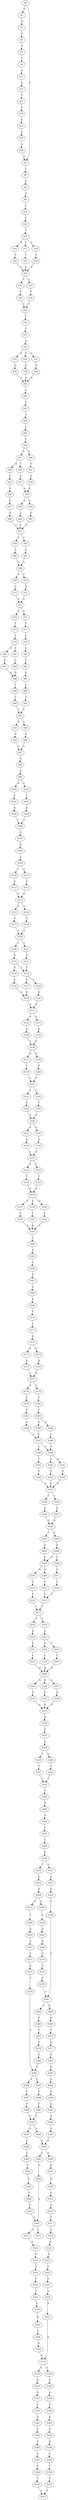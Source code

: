 strict digraph  {
	S0 -> S1 [ label = A ];
	S0 -> S2 [ label = T ];
	S1 -> S3 [ label = G ];
	S2 -> S4 [ label = C ];
	S3 -> S5 [ label = T ];
	S4 -> S6 [ label = G ];
	S5 -> S7 [ label = T ];
	S6 -> S8 [ label = A ];
	S7 -> S9 [ label = C ];
	S8 -> S10 [ label = C ];
	S9 -> S11 [ label = A ];
	S10 -> S12 [ label = C ];
	S11 -> S13 [ label = C ];
	S12 -> S14 [ label = T ];
	S13 -> S15 [ label = T ];
	S14 -> S16 [ label = G ];
	S14 -> S17 [ label = C ];
	S14 -> S18 [ label = T ];
	S15 -> S19 [ label = T ];
	S16 -> S20 [ label = C ];
	S17 -> S21 [ label = C ];
	S18 -> S22 [ label = C ];
	S19 -> S23 [ label = G ];
	S20 -> S24 [ label = C ];
	S21 -> S24 [ label = C ];
	S22 -> S24 [ label = C ];
	S23 -> S25 [ label = C ];
	S24 -> S26 [ label = T ];
	S24 -> S27 [ label = C ];
	S25 -> S28 [ label = A ];
	S26 -> S29 [ label = T ];
	S27 -> S30 [ label = T ];
	S28 -> S2 [ label = T ];
	S29 -> S31 [ label = T ];
	S30 -> S31 [ label = T ];
	S31 -> S32 [ label = C ];
	S32 -> S33 [ label = T ];
	S33 -> S34 [ label = A ];
	S34 -> S35 [ label = A ];
	S34 -> S36 [ label = G ];
	S34 -> S37 [ label = C ];
	S35 -> S38 [ label = G ];
	S36 -> S39 [ label = G ];
	S37 -> S40 [ label = G ];
	S38 -> S41 [ label = G ];
	S39 -> S41 [ label = G ];
	S40 -> S41 [ label = G ];
	S41 -> S42 [ label = G ];
	S42 -> S43 [ label = A ];
	S43 -> S44 [ label = A ];
	S44 -> S45 [ label = C ];
	S45 -> S46 [ label = T ];
	S46 -> S47 [ label = A ];
	S46 -> S48 [ label = G ];
	S47 -> S49 [ label = A ];
	S47 -> S50 [ label = T ];
	S48 -> S51 [ label = C ];
	S49 -> S52 [ label = C ];
	S50 -> S53 [ label = A ];
	S51 -> S54 [ label = A ];
	S52 -> S55 [ label = A ];
	S53 -> S56 [ label = A ];
	S54 -> S56 [ label = A ];
	S55 -> S57 [ label = C ];
	S56 -> S58 [ label = G ];
	S56 -> S59 [ label = A ];
	S57 -> S60 [ label = C ];
	S58 -> S61 [ label = C ];
	S59 -> S62 [ label = C ];
	S60 -> S63 [ label = C ];
	S61 -> S63 [ label = C ];
	S62 -> S63 [ label = C ];
	S63 -> S64 [ label = T ];
	S63 -> S65 [ label = C ];
	S64 -> S66 [ label = A ];
	S65 -> S67 [ label = A ];
	S66 -> S68 [ label = A ];
	S67 -> S68 [ label = A ];
	S68 -> S69 [ label = A ];
	S68 -> S70 [ label = G ];
	S69 -> S71 [ label = A ];
	S70 -> S72 [ label = A ];
	S71 -> S73 [ label = A ];
	S72 -> S73 [ label = A ];
	S73 -> S74 [ label = A ];
	S73 -> S75 [ label = G ];
	S74 -> S76 [ label = T ];
	S75 -> S77 [ label = T ];
	S76 -> S78 [ label = T ];
	S77 -> S79 [ label = C ];
	S78 -> S80 [ label = G ];
	S78 -> S81 [ label = C ];
	S79 -> S82 [ label = C ];
	S80 -> S83 [ label = C ];
	S81 -> S84 [ label = C ];
	S82 -> S85 [ label = T ];
	S83 -> S86 [ label = G ];
	S84 -> S86 [ label = G ];
	S85 -> S87 [ label = A ];
	S86 -> S88 [ label = T ];
	S87 -> S89 [ label = C ];
	S88 -> S90 [ label = T ];
	S89 -> S91 [ label = T ];
	S90 -> S92 [ label = T ];
	S91 -> S92 [ label = T ];
	S92 -> S93 [ label = G ];
	S92 -> S94 [ label = A ];
	S93 -> S95 [ label = G ];
	S94 -> S96 [ label = G ];
	S95 -> S97 [ label = G ];
	S96 -> S97 [ label = G ];
	S97 -> S98 [ label = A ];
	S98 -> S99 [ label = G ];
	S99 -> S100 [ label = A ];
	S99 -> S101 [ label = C ];
	S100 -> S102 [ label = C ];
	S101 -> S103 [ label = T ];
	S102 -> S104 [ label = A ];
	S103 -> S105 [ label = A ];
	S104 -> S106 [ label = T ];
	S105 -> S106 [ label = T ];
	S106 -> S107 [ label = G ];
	S107 -> S108 [ label = G ];
	S108 -> S109 [ label = T ];
	S109 -> S110 [ label = T ];
	S109 -> S111 [ label = C ];
	S110 -> S112 [ label = G ];
	S111 -> S113 [ label = G ];
	S112 -> S114 [ label = G ];
	S113 -> S114 [ label = G ];
	S114 -> S115 [ label = A ];
	S114 -> S116 [ label = T ];
	S115 -> S117 [ label = A ];
	S116 -> S118 [ label = A ];
	S117 -> S119 [ label = G ];
	S118 -> S119 [ label = G ];
	S119 -> S120 [ label = C ];
	S119 -> S121 [ label = T ];
	S120 -> S122 [ label = G ];
	S121 -> S123 [ label = G ];
	S122 -> S124 [ label = A ];
	S122 -> S125 [ label = T ];
	S123 -> S125 [ label = T ];
	S124 -> S126 [ label = A ];
	S125 -> S127 [ label = A ];
	S125 -> S128 [ label = G ];
	S126 -> S129 [ label = A ];
	S127 -> S129 [ label = A ];
	S128 -> S130 [ label = A ];
	S129 -> S131 [ label = A ];
	S130 -> S131 [ label = A ];
	S131 -> S132 [ label = A ];
	S131 -> S133 [ label = G ];
	S132 -> S134 [ label = A ];
	S133 -> S135 [ label = A ];
	S134 -> S136 [ label = G ];
	S135 -> S136 [ label = G ];
	S136 -> S137 [ label = A ];
	S136 -> S138 [ label = G ];
	S137 -> S139 [ label = T ];
	S138 -> S140 [ label = T ];
	S139 -> S141 [ label = C ];
	S140 -> S141 [ label = C ];
	S141 -> S142 [ label = A ];
	S141 -> S143 [ label = C ];
	S142 -> S144 [ label = T ];
	S143 -> S145 [ label = T ];
	S144 -> S146 [ label = A ];
	S145 -> S146 [ label = A ];
	S146 -> S147 [ label = A ];
	S146 -> S148 [ label = G ];
	S147 -> S149 [ label = A ];
	S148 -> S150 [ label = A ];
	S149 -> S151 [ label = C ];
	S150 -> S151 [ label = C ];
	S151 -> S152 [ label = A ];
	S151 -> S153 [ label = T ];
	S152 -> S154 [ label = T ];
	S153 -> S155 [ label = T ];
	S154 -> S156 [ label = G ];
	S155 -> S156 [ label = G ];
	S156 -> S157 [ label = A ];
	S156 -> S158 [ label = C ];
	S156 -> S159 [ label = G ];
	S157 -> S160 [ label = C ];
	S158 -> S161 [ label = C ];
	S159 -> S162 [ label = C ];
	S160 -> S163 [ label = A ];
	S161 -> S163 [ label = A ];
	S162 -> S163 [ label = A ];
	S163 -> S164 [ label = C ];
	S164 -> S165 [ label = A ];
	S165 -> S166 [ label = G ];
	S166 -> S167 [ label = A ];
	S167 -> S168 [ label = G ];
	S168 -> S169 [ label = G ];
	S169 -> S170 [ label = T ];
	S170 -> S171 [ label = T ];
	S171 -> S172 [ label = A ];
	S172 -> S173 [ label = G ];
	S172 -> S174 [ label = A ];
	S173 -> S175 [ label = A ];
	S174 -> S176 [ label = A ];
	S175 -> S177 [ label = G ];
	S176 -> S177 [ label = G ];
	S177 -> S178 [ label = A ];
	S177 -> S179 [ label = G ];
	S178 -> S180 [ label = T ];
	S179 -> S181 [ label = T ];
	S180 -> S182 [ label = T ];
	S181 -> S183 [ label = C ];
	S182 -> S184 [ label = A ];
	S183 -> S185 [ label = A ];
	S183 -> S186 [ label = G ];
	S184 -> S187 [ label = C ];
	S185 -> S187 [ label = C ];
	S186 -> S188 [ label = C ];
	S187 -> S189 [ label = T ];
	S187 -> S190 [ label = C ];
	S188 -> S189 [ label = T ];
	S189 -> S191 [ label = A ];
	S189 -> S192 [ label = G ];
	S190 -> S193 [ label = C ];
	S191 -> S194 [ label = T ];
	S192 -> S195 [ label = T ];
	S193 -> S196 [ label = T ];
	S194 -> S197 [ label = C ];
	S195 -> S197 [ label = C ];
	S196 -> S197 [ label = C ];
	S197 -> S198 [ label = T ];
	S197 -> S199 [ label = C ];
	S198 -> S200 [ label = G ];
	S199 -> S201 [ label = G ];
	S200 -> S202 [ label = G ];
	S201 -> S202 [ label = G ];
	S202 -> S203 [ label = T ];
	S202 -> S204 [ label = C ];
	S203 -> S205 [ label = A ];
	S204 -> S206 [ label = A ];
	S205 -> S207 [ label = C ];
	S206 -> S207 [ label = C ];
	S206 -> S208 [ label = T ];
	S207 -> S209 [ label = A ];
	S207 -> S210 [ label = G ];
	S208 -> S211 [ label = C ];
	S209 -> S212 [ label = C ];
	S210 -> S213 [ label = A ];
	S211 -> S214 [ label = C ];
	S212 -> S215 [ label = C ];
	S213 -> S216 [ label = C ];
	S214 -> S215 [ label = C ];
	S215 -> S217 [ label = C ];
	S216 -> S217 [ label = C ];
	S217 -> S218 [ label = C ];
	S217 -> S219 [ label = T ];
	S218 -> S220 [ label = G ];
	S219 -> S221 [ label = G ];
	S220 -> S222 [ label = A ];
	S221 -> S223 [ label = T ];
	S221 -> S224 [ label = C ];
	S222 -> S225 [ label = C ];
	S223 -> S226 [ label = C ];
	S224 -> S227 [ label = C ];
	S225 -> S228 [ label = A ];
	S226 -> S228 [ label = A ];
	S227 -> S228 [ label = A ];
	S228 -> S229 [ label = A ];
	S228 -> S230 [ label = G ];
	S228 -> S231 [ label = C ];
	S229 -> S232 [ label = G ];
	S230 -> S233 [ label = G ];
	S231 -> S234 [ label = G ];
	S232 -> S235 [ label = G ];
	S233 -> S235 [ label = G ];
	S234 -> S235 [ label = G ];
	S235 -> S236 [ label = A ];
	S236 -> S237 [ label = G ];
	S237 -> S238 [ label = C ];
	S238 -> S239 [ label = T ];
	S238 -> S240 [ label = C ];
	S239 -> S241 [ label = T ];
	S240 -> S242 [ label = T ];
	S241 -> S243 [ label = T ];
	S242 -> S243 [ label = T ];
	S243 -> S244 [ label = T ];
	S244 -> S245 [ label = G ];
	S245 -> S246 [ label = A ];
	S246 -> S247 [ label = C ];
	S247 -> S248 [ label = C ];
	S248 -> S249 [ label = G ];
	S249 -> S250 [ label = T ];
	S249 -> S251 [ label = G ];
	S250 -> S252 [ label = T ];
	S251 -> S253 [ label = T ];
	S252 -> S254 [ label = A ];
	S253 -> S255 [ label = C ];
	S254 -> S256 [ label = A ];
	S254 -> S257 [ label = G ];
	S255 -> S258 [ label = T ];
	S256 -> S259 [ label = C ];
	S257 -> S260 [ label = T ];
	S258 -> S261 [ label = T ];
	S259 -> S262 [ label = G ];
	S260 -> S263 [ label = G ];
	S261 -> S264 [ label = C ];
	S261 -> S265 [ label = G ];
	S262 -> S266 [ label = A ];
	S263 -> S267 [ label = A ];
	S264 -> S268 [ label = T ];
	S265 -> S269 [ label = G ];
	S266 -> S270 [ label = C ];
	S267 -> S271 [ label = C ];
	S268 -> S272 [ label = T ];
	S269 -> S273 [ label = T ];
	S270 -> S274 [ label = T ];
	S271 -> S275 [ label = G ];
	S272 -> S276 [ label = T ];
	S273 -> S277 [ label = G ];
	S274 -> S278 [ label = T ];
	S275 -> S279 [ label = T ];
	S276 -> S280 [ label = T ];
	S277 -> S281 [ label = C ];
	S278 -> S261 [ label = T ];
	S279 -> S282 [ label = T ];
	S280 -> S282 [ label = T ];
	S281 -> S283 [ label = G ];
	S282 -> S284 [ label = A ];
	S282 -> S285 [ label = C ];
	S283 -> S286 [ label = G ];
	S284 -> S287 [ label = C ];
	S285 -> S288 [ label = T ];
	S286 -> S289 [ label = A ];
	S287 -> S290 [ label = T ];
	S288 -> S291 [ label = T ];
	S289 -> S292 [ label = A ];
	S290 -> S293 [ label = T ];
	S291 -> S293 [ label = T ];
	S292 -> S294 [ label = A ];
	S293 -> S295 [ label = A ];
	S293 -> S296 [ label = G ];
	S294 -> S297 [ label = G ];
	S295 -> S298 [ label = C ];
	S296 -> S299 [ label = A ];
	S297 -> S299 [ label = A ];
	S298 -> S300 [ label = G ];
	S299 -> S301 [ label = G ];
	S299 -> S302 [ label = A ];
	S300 -> S303 [ label = T ];
	S301 -> S304 [ label = G ];
	S302 -> S305 [ label = A ];
	S303 -> S306 [ label = G ];
	S304 -> S307 [ label = A ];
	S305 -> S308 [ label = G ];
	S306 -> S309 [ label = T ];
	S307 -> S310 [ label = C ];
	S307 -> S311 [ label = G ];
	S308 -> S312 [ label = C ];
	S309 -> S313 [ label = G ];
	S311 -> S314 [ label = A ];
	S312 -> S315 [ label = C ];
	S313 -> S307 [ label = A ];
	S314 -> S316 [ label = G ];
	S315 -> S317 [ label = T ];
	S316 -> S318 [ label = A ];
	S317 -> S319 [ label = T ];
	S318 -> S320 [ label = C ];
	S319 -> S321 [ label = A ];
	S320 -> S322 [ label = T ];
	S321 -> S323 [ label = A ];
	S322 -> S324 [ label = G ];
	S323 -> S325 [ label = A ];
	S324 -> S326 [ label = A ];
	S325 -> S327 [ label = A ];
	S326 -> S328 [ label = C ];
	S327 -> S329 [ label = A ];
	S328 -> S330 [ label = A ];
	S329 -> S331 [ label = A ];
	S330 -> S332 [ label = A ];
	S331 -> S332 [ label = A ];
	S332 -> S333 [ label = G ];
	S332 -> S334 [ label = A ];
	S333 -> S335 [ label = G ];
	S334 -> S336 [ label = A ];
	S335 -> S337 [ label = G ];
	S336 -> S338 [ label = A ];
	S337 -> S339 [ label = T ];
	S338 -> S340 [ label = T ];
	S339 -> S341 [ label = G ];
	S340 -> S342 [ label = A ];
	S341 -> S343 [ label = T ];
	S342 -> S344 [ label = G ];
	S343 -> S345 [ label = T ];
	S344 -> S346 [ label = G ];
	S345 -> S347 [ label = T ];
	S346 -> S348 [ label = T ];
	S347 -> S349 [ label = C ];
	S348 -> S350 [ label = T ];
	S349 -> S351 [ label = T ];
	S350 -> S352 [ label = T ];
	S351 -> S353 [ label = A ];
	S352 -> S353 [ label = A ];
}

